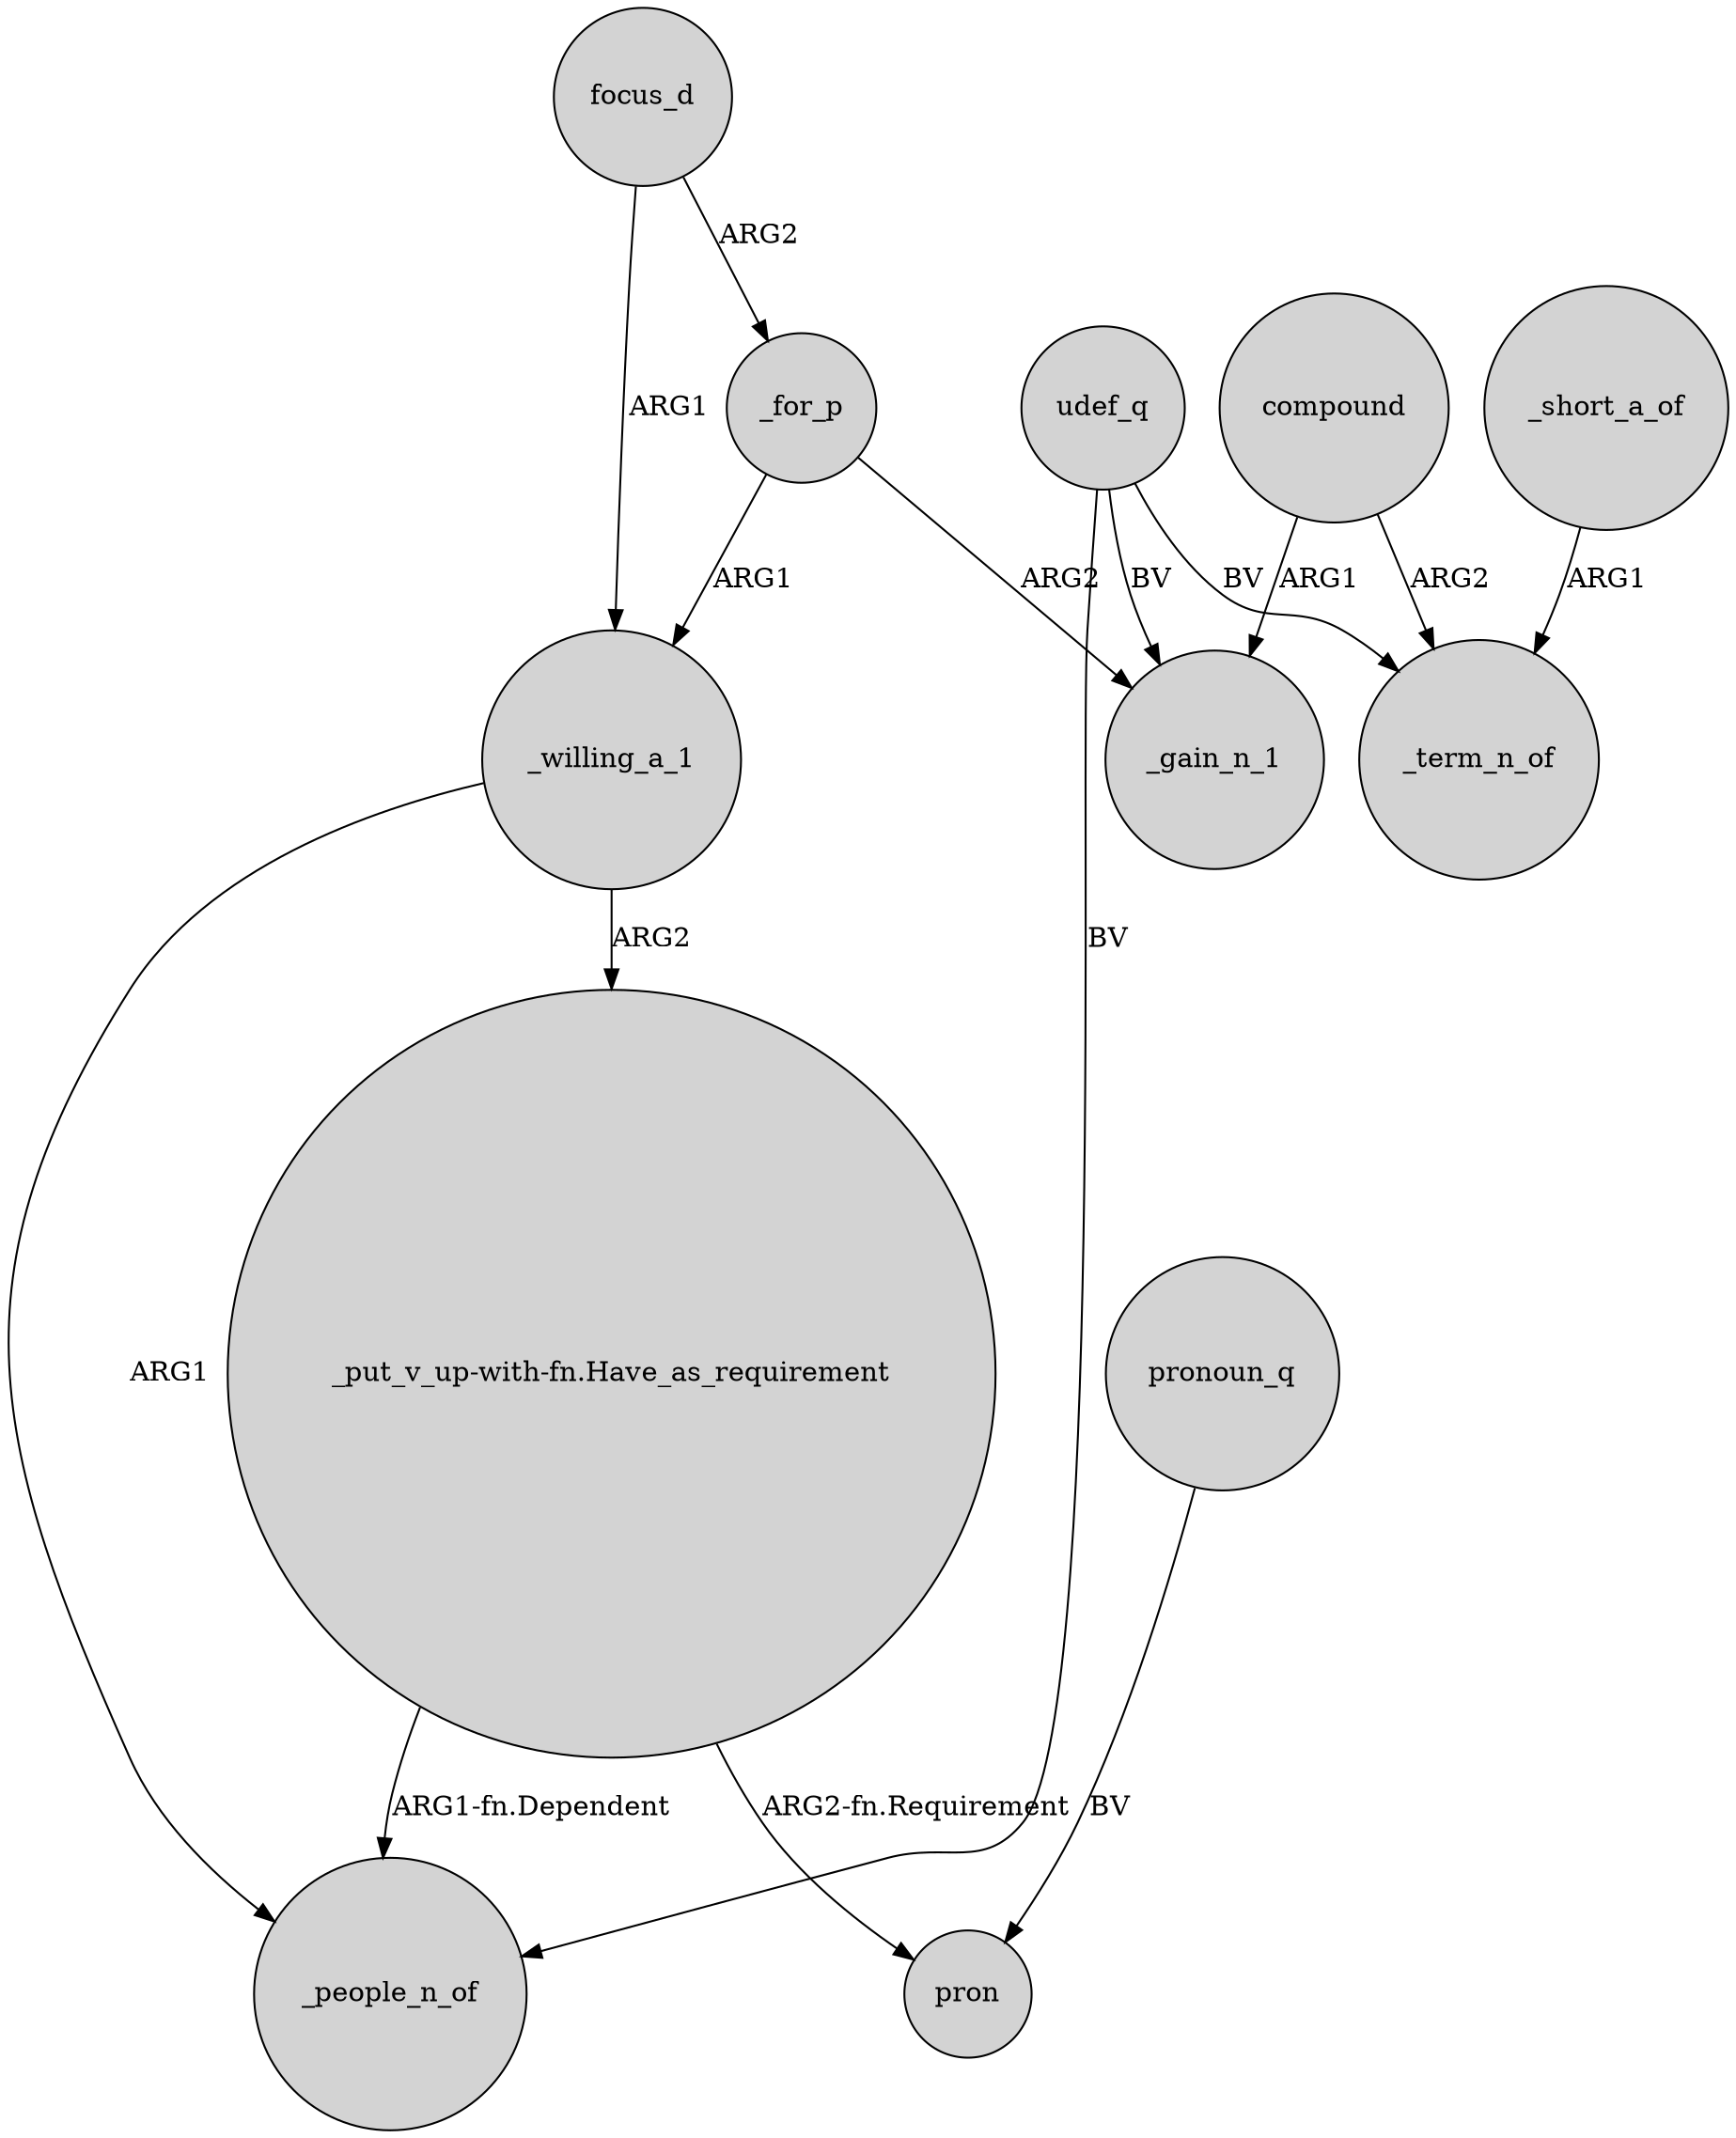 digraph {
	node [shape=circle style=filled]
	udef_q -> _people_n_of [label=BV]
	udef_q -> _term_n_of [label=BV]
	compound -> _gain_n_1 [label=ARG1]
	_willing_a_1 -> _people_n_of [label=ARG1]
	_willing_a_1 -> "_put_v_up-with-fn.Have_as_requirement" [label=ARG2]
	focus_d -> _for_p [label=ARG2]
	_for_p -> _willing_a_1 [label=ARG1]
	"_put_v_up-with-fn.Have_as_requirement" -> _people_n_of [label="ARG1-fn.Dependent"]
	compound -> _term_n_of [label=ARG2]
	"_put_v_up-with-fn.Have_as_requirement" -> pron [label="ARG2-fn.Requirement"]
	pronoun_q -> pron [label=BV]
	_for_p -> _gain_n_1 [label=ARG2]
	_short_a_of -> _term_n_of [label=ARG1]
	focus_d -> _willing_a_1 [label=ARG1]
	udef_q -> _gain_n_1 [label=BV]
}
